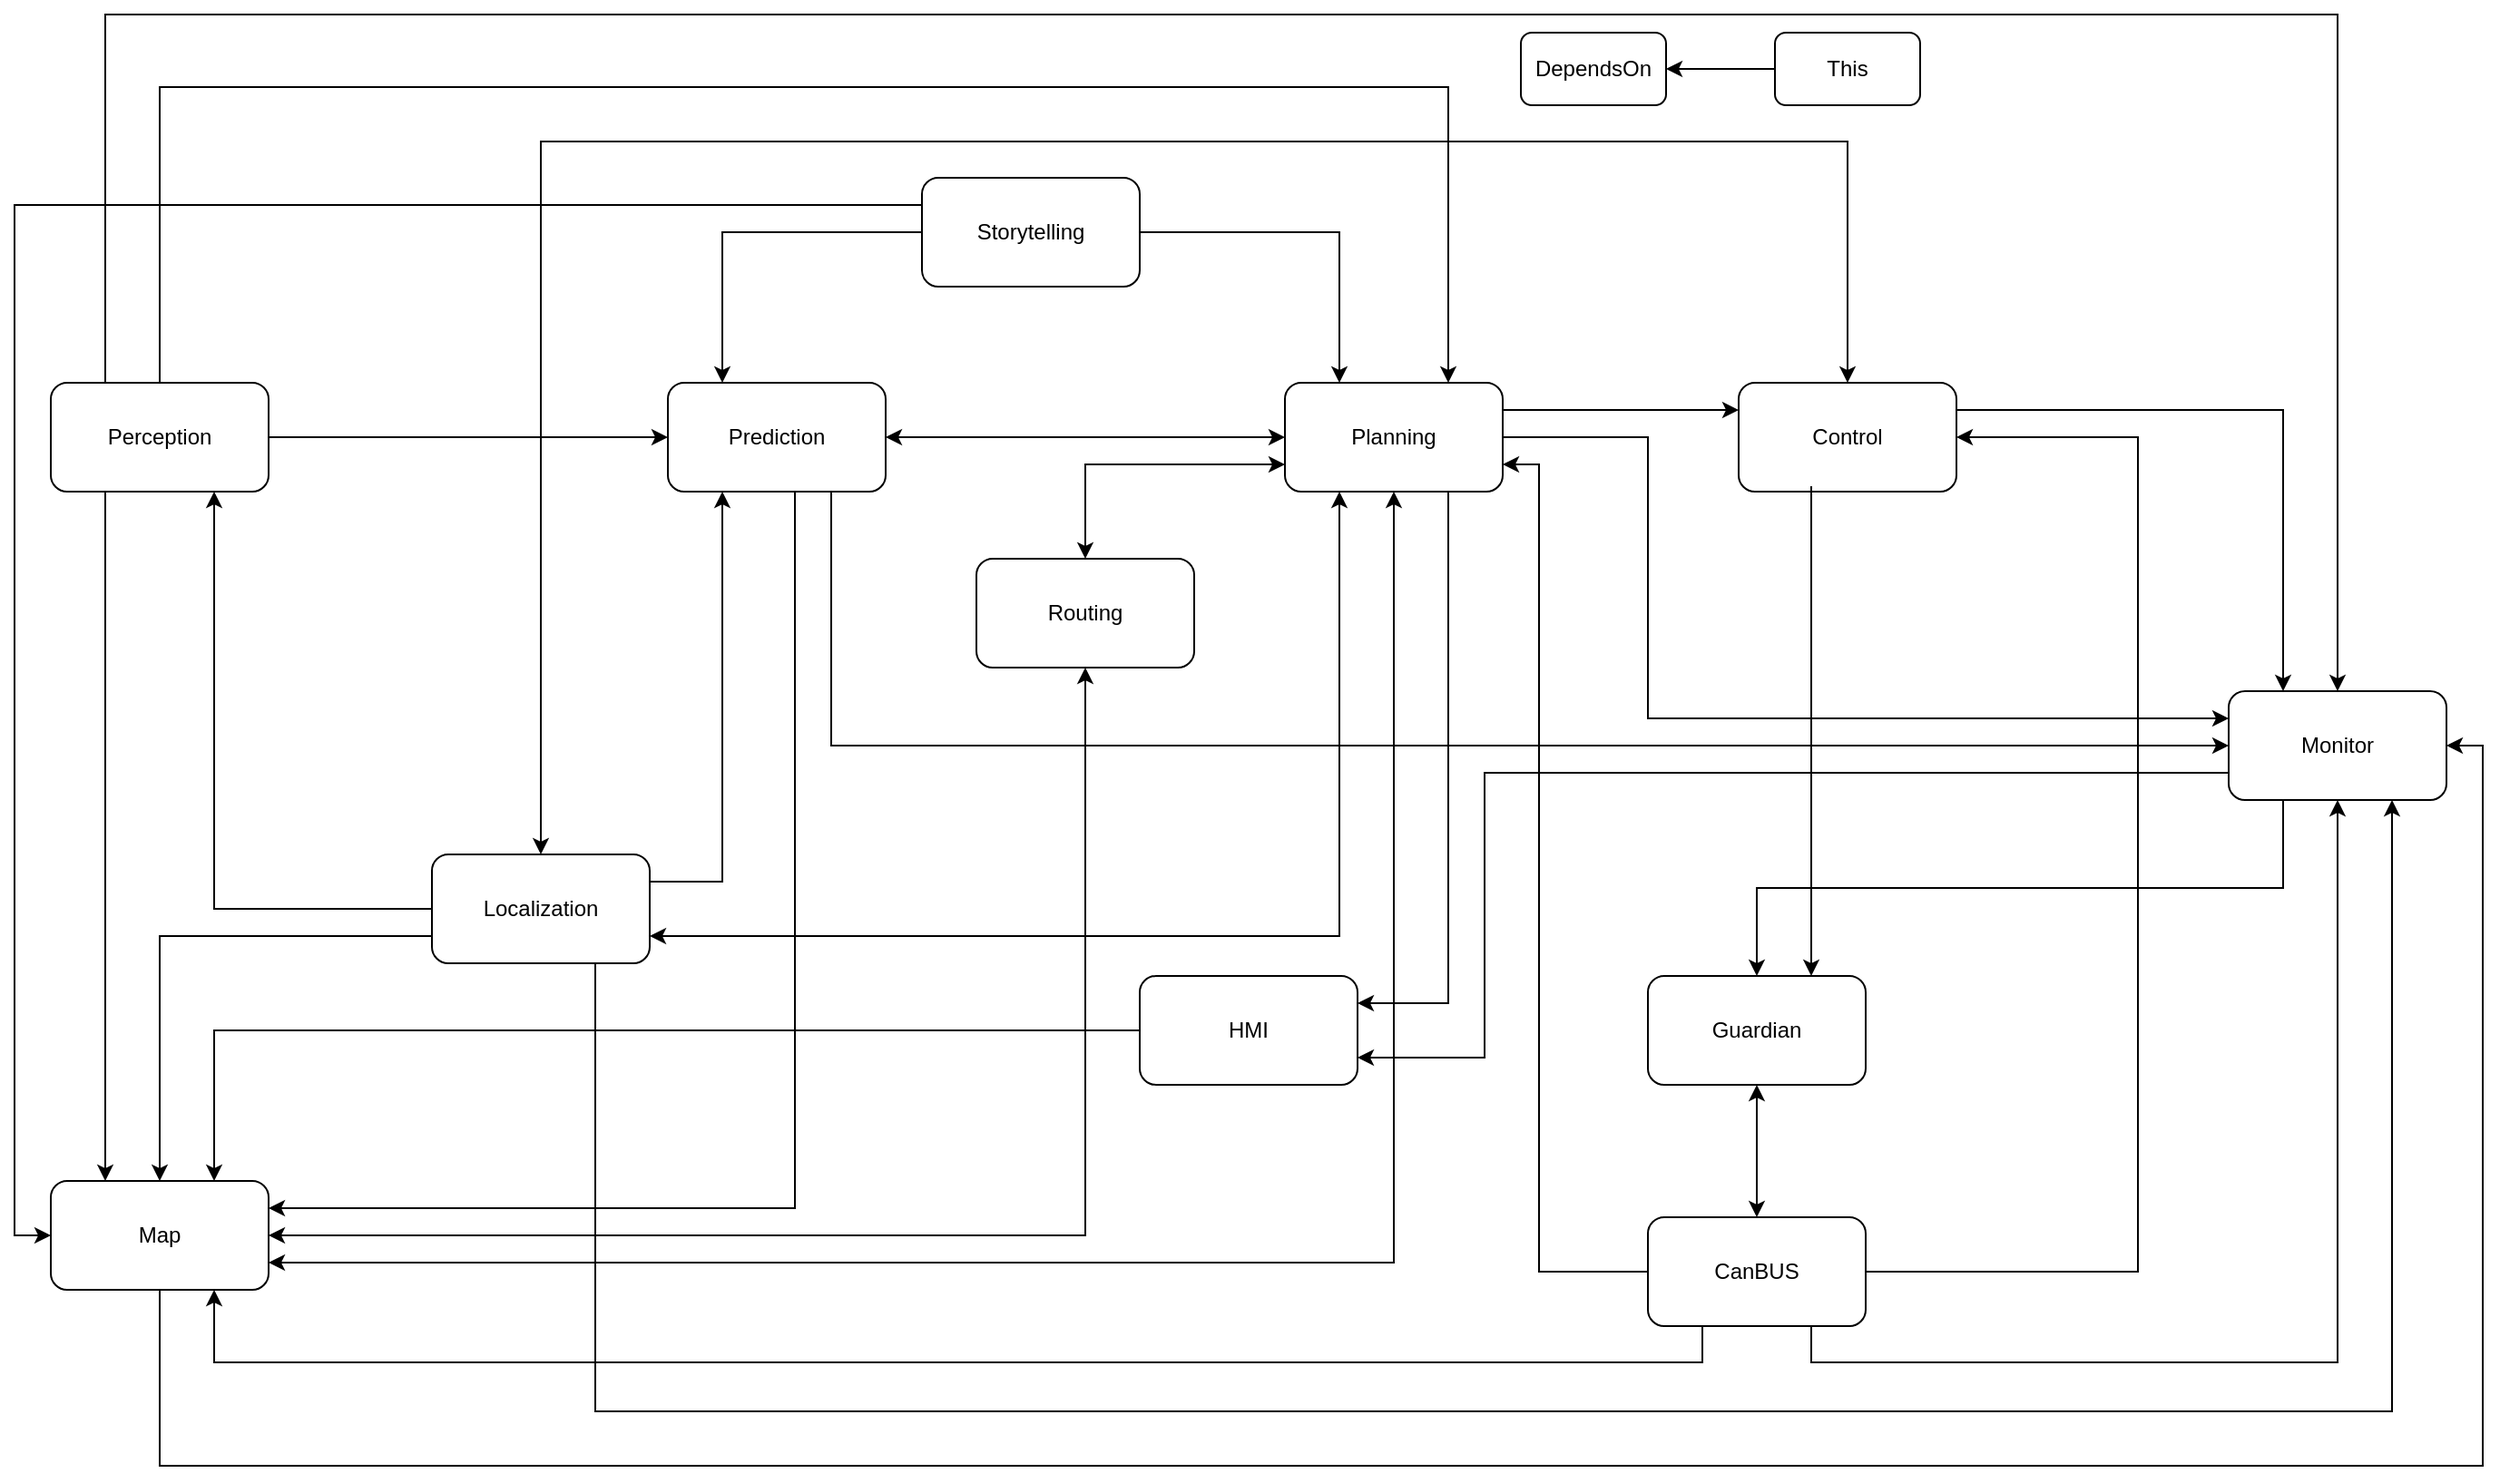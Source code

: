<mxfile version="17.1.3" type="github">
  <diagram id="q5uySfuGyyFAdlzgSxIf" name="Page-1">
    <mxGraphModel dx="1678" dy="902" grid="1" gridSize="10" guides="1" tooltips="1" connect="1" arrows="1" fold="1" page="1" pageScale="1" pageWidth="850" pageHeight="1100" math="0" shadow="0">
      <root>
        <mxCell id="0" />
        <mxCell id="1" parent="0" />
        <mxCell id="7judBJOATlKyl89qZomi-54" style="edgeStyle=orthogonalEdgeStyle;rounded=0;orthogonalLoop=1;jettySize=auto;html=1;exitX=0;exitY=0.5;exitDx=0;exitDy=0;entryX=0.75;entryY=1;entryDx=0;entryDy=0;" parent="1" source="7judBJOATlKyl89qZomi-2" target="7judBJOATlKyl89qZomi-1" edge="1">
          <mxGeometry relative="1" as="geometry">
            <Array as="points">
              <mxPoint x="200" y="513" />
            </Array>
          </mxGeometry>
        </mxCell>
        <mxCell id="7judBJOATlKyl89qZomi-1" value="Perception" style="rounded=1;whiteSpace=wrap;html=1;" parent="1" vertex="1">
          <mxGeometry x="110" y="223" width="120" height="60" as="geometry" />
        </mxCell>
        <mxCell id="7judBJOATlKyl89qZomi-2" value="Localization" style="rounded=1;whiteSpace=wrap;html=1;" parent="1" vertex="1">
          <mxGeometry x="320" y="483" width="120" height="60" as="geometry" />
        </mxCell>
        <mxCell id="7judBJOATlKyl89qZomi-7" style="edgeStyle=orthogonalEdgeStyle;rounded=0;orthogonalLoop=1;jettySize=auto;html=1;exitX=0;exitY=0.5;exitDx=0;exitDy=0;" parent="1" source="7judBJOATlKyl89qZomi-6" target="7judBJOATlKyl89qZomi-4" edge="1">
          <mxGeometry relative="1" as="geometry" />
        </mxCell>
        <mxCell id="7judBJOATlKyl89qZomi-4" value="DependsOn" style="rounded=1;whiteSpace=wrap;html=1;" parent="1" vertex="1">
          <mxGeometry x="920" y="30" width="80" height="40" as="geometry" />
        </mxCell>
        <mxCell id="7judBJOATlKyl89qZomi-6" value="This" style="rounded=1;whiteSpace=wrap;html=1;" parent="1" vertex="1">
          <mxGeometry x="1060" y="30" width="80" height="40" as="geometry" />
        </mxCell>
        <mxCell id="7judBJOATlKyl89qZomi-10" style="edgeStyle=orthogonalEdgeStyle;rounded=0;orthogonalLoop=1;jettySize=auto;html=1;entryX=0;entryY=0.5;entryDx=0;entryDy=0;exitX=1;exitY=0.5;exitDx=0;exitDy=0;" parent="1" source="7judBJOATlKyl89qZomi-1" target="7judBJOATlKyl89qZomi-8" edge="1">
          <mxGeometry relative="1" as="geometry" />
        </mxCell>
        <mxCell id="7judBJOATlKyl89qZomi-14" style="edgeStyle=orthogonalEdgeStyle;rounded=0;orthogonalLoop=1;jettySize=auto;html=1;entryX=0.25;entryY=0;entryDx=0;entryDy=0;" parent="1" source="7judBJOATlKyl89qZomi-12" target="7judBJOATlKyl89qZomi-8" edge="1">
          <mxGeometry relative="1" as="geometry">
            <Array as="points">
              <mxPoint x="480" y="140" />
              <mxPoint x="480" y="140" />
            </Array>
          </mxGeometry>
        </mxCell>
        <mxCell id="7judBJOATlKyl89qZomi-15" style="edgeStyle=orthogonalEdgeStyle;rounded=0;orthogonalLoop=1;jettySize=auto;html=1;exitX=1;exitY=0.25;exitDx=0;exitDy=0;entryX=0.25;entryY=1;entryDx=0;entryDy=0;" parent="1" source="7judBJOATlKyl89qZomi-2" target="7judBJOATlKyl89qZomi-8" edge="1">
          <mxGeometry relative="1" as="geometry">
            <Array as="points">
              <mxPoint x="480" y="498" />
            </Array>
          </mxGeometry>
        </mxCell>
        <mxCell id="7judBJOATlKyl89qZomi-17" style="edgeStyle=orthogonalEdgeStyle;rounded=0;orthogonalLoop=1;jettySize=auto;html=1;exitX=0;exitY=0.5;exitDx=0;exitDy=0;entryX=1;entryY=0.75;entryDx=0;entryDy=0;" parent="1" source="7judBJOATlKyl89qZomi-16" target="7judBJOATlKyl89qZomi-11" edge="1">
          <mxGeometry relative="1" as="geometry">
            <Array as="points">
              <mxPoint x="930" y="713" />
              <mxPoint x="930" y="268" />
            </Array>
          </mxGeometry>
        </mxCell>
        <mxCell id="7judBJOATlKyl89qZomi-23" style="edgeStyle=orthogonalEdgeStyle;rounded=0;orthogonalLoop=1;jettySize=auto;html=1;exitX=0.5;exitY=0;exitDx=0;exitDy=0;entryX=0.75;entryY=0;entryDx=0;entryDy=0;" parent="1" source="7judBJOATlKyl89qZomi-1" target="7judBJOATlKyl89qZomi-11" edge="1">
          <mxGeometry relative="1" as="geometry">
            <Array as="points">
              <mxPoint x="170" y="60" />
              <mxPoint x="880" y="60" />
            </Array>
          </mxGeometry>
        </mxCell>
        <mxCell id="7judBJOATlKyl89qZomi-25" style="edgeStyle=orthogonalEdgeStyle;rounded=0;orthogonalLoop=1;jettySize=auto;html=1;exitX=1;exitY=0.5;exitDx=0;exitDy=0;entryX=0.25;entryY=0;entryDx=0;entryDy=0;" parent="1" source="7judBJOATlKyl89qZomi-12" target="7judBJOATlKyl89qZomi-11" edge="1">
          <mxGeometry relative="1" as="geometry" />
        </mxCell>
        <mxCell id="7-IdZ-WRil3FLbBQ27dM-9" style="edgeStyle=orthogonalEdgeStyle;rounded=0;orthogonalLoop=1;jettySize=auto;html=1;exitX=0.75;exitY=1;exitDx=0;exitDy=0;entryX=1;entryY=0.25;entryDx=0;entryDy=0;" edge="1" parent="1" source="7judBJOATlKyl89qZomi-11" target="7-IdZ-WRil3FLbBQ27dM-8">
          <mxGeometry relative="1" as="geometry" />
        </mxCell>
        <mxCell id="7-IdZ-WRil3FLbBQ27dM-11" style="edgeStyle=orthogonalEdgeStyle;rounded=0;orthogonalLoop=1;jettySize=auto;html=1;exitX=1;exitY=0.5;exitDx=0;exitDy=0;entryX=0;entryY=0.25;entryDx=0;entryDy=0;" edge="1" parent="1" source="7judBJOATlKyl89qZomi-11" target="7judBJOATlKyl89qZomi-29">
          <mxGeometry relative="1" as="geometry">
            <Array as="points">
              <mxPoint x="990" y="253" />
              <mxPoint x="990" y="408" />
            </Array>
          </mxGeometry>
        </mxCell>
        <mxCell id="7judBJOATlKyl89qZomi-11" value="Planning" style="rounded=1;whiteSpace=wrap;html=1;" parent="1" vertex="1">
          <mxGeometry x="790" y="223" width="120" height="60" as="geometry" />
        </mxCell>
        <mxCell id="7-IdZ-WRil3FLbBQ27dM-7" style="edgeStyle=orthogonalEdgeStyle;rounded=0;orthogonalLoop=1;jettySize=auto;html=1;exitX=0;exitY=0.25;exitDx=0;exitDy=0;entryX=0;entryY=0.5;entryDx=0;entryDy=0;" edge="1" parent="1" source="7judBJOATlKyl89qZomi-12" target="7judBJOATlKyl89qZomi-21">
          <mxGeometry relative="1" as="geometry" />
        </mxCell>
        <mxCell id="7judBJOATlKyl89qZomi-12" value="Storytelling" style="rounded=1;whiteSpace=wrap;html=1;" parent="1" vertex="1">
          <mxGeometry x="590" y="110" width="120" height="60" as="geometry" />
        </mxCell>
        <mxCell id="7judBJOATlKyl89qZomi-16" value="CanBUS" style="rounded=1;whiteSpace=wrap;html=1;" parent="1" vertex="1">
          <mxGeometry x="990" y="683" width="120" height="60" as="geometry" />
        </mxCell>
        <mxCell id="7judBJOATlKyl89qZomi-18" value="Routing" style="rounded=1;whiteSpace=wrap;html=1;" parent="1" vertex="1">
          <mxGeometry x="620" y="320" width="120" height="60" as="geometry" />
        </mxCell>
        <mxCell id="7judBJOATlKyl89qZomi-32" style="edgeStyle=orthogonalEdgeStyle;rounded=0;orthogonalLoop=1;jettySize=auto;html=1;exitX=0.25;exitY=1;exitDx=0;exitDy=0;entryX=0.75;entryY=1;entryDx=0;entryDy=0;" parent="1" source="7judBJOATlKyl89qZomi-16" target="7judBJOATlKyl89qZomi-21" edge="1">
          <mxGeometry relative="1" as="geometry">
            <Array as="points">
              <mxPoint x="1020" y="763" />
              <mxPoint x="200" y="763" />
            </Array>
          </mxGeometry>
        </mxCell>
        <mxCell id="7judBJOATlKyl89qZomi-33" style="edgeStyle=orthogonalEdgeStyle;rounded=0;orthogonalLoop=1;jettySize=auto;html=1;exitX=0.25;exitY=1;exitDx=0;exitDy=0;entryX=0.25;entryY=0;entryDx=0;entryDy=0;" parent="1" source="7judBJOATlKyl89qZomi-1" target="7judBJOATlKyl89qZomi-21" edge="1">
          <mxGeometry relative="1" as="geometry">
            <Array as="points" />
          </mxGeometry>
        </mxCell>
        <mxCell id="7judBJOATlKyl89qZomi-68" style="edgeStyle=orthogonalEdgeStyle;rounded=0;orthogonalLoop=1;jettySize=auto;html=1;exitX=0;exitY=0.75;exitDx=0;exitDy=0;entryX=0.5;entryY=0;entryDx=0;entryDy=0;endArrow=classic;endFill=1;strokeColor=default;" parent="1" source="7judBJOATlKyl89qZomi-2" target="7judBJOATlKyl89qZomi-21" edge="1">
          <mxGeometry relative="1" as="geometry" />
        </mxCell>
        <mxCell id="7judBJOATlKyl89qZomi-21" value="Map" style="rounded=1;whiteSpace=wrap;html=1;" parent="1" vertex="1">
          <mxGeometry x="110" y="663" width="120" height="60" as="geometry" />
        </mxCell>
        <mxCell id="7judBJOATlKyl89qZomi-30" style="edgeStyle=orthogonalEdgeStyle;rounded=0;orthogonalLoop=1;jettySize=auto;html=1;entryX=0.25;entryY=0;entryDx=0;entryDy=0;exitX=1;exitY=0.25;exitDx=0;exitDy=0;" parent="1" source="7judBJOATlKyl89qZomi-26" target="7judBJOATlKyl89qZomi-29" edge="1">
          <mxGeometry relative="1" as="geometry" />
        </mxCell>
        <mxCell id="7judBJOATlKyl89qZomi-58" style="edgeStyle=orthogonalEdgeStyle;rounded=0;orthogonalLoop=1;jettySize=auto;html=1;strokeColor=default;exitX=1;exitY=0.5;exitDx=0;exitDy=0;" parent="1" source="7judBJOATlKyl89qZomi-16" target="7judBJOATlKyl89qZomi-26" edge="1">
          <mxGeometry relative="1" as="geometry">
            <Array as="points">
              <mxPoint x="1260" y="713" />
              <mxPoint x="1260" y="253" />
            </Array>
          </mxGeometry>
        </mxCell>
        <mxCell id="7judBJOATlKyl89qZomi-66" style="edgeStyle=orthogonalEdgeStyle;rounded=0;orthogonalLoop=1;jettySize=auto;html=1;exitX=1;exitY=0.25;exitDx=0;exitDy=0;entryX=0;entryY=0.25;entryDx=0;entryDy=0;endArrow=classic;endFill=1;strokeColor=default;" parent="1" source="7judBJOATlKyl89qZomi-11" target="7judBJOATlKyl89qZomi-26" edge="1">
          <mxGeometry relative="1" as="geometry" />
        </mxCell>
        <mxCell id="7judBJOATlKyl89qZomi-26" value="Control" style="rounded=1;whiteSpace=wrap;html=1;" parent="1" vertex="1">
          <mxGeometry x="1040" y="223" width="120" height="60" as="geometry" />
        </mxCell>
        <mxCell id="7judBJOATlKyl89qZomi-41" style="edgeStyle=orthogonalEdgeStyle;rounded=0;orthogonalLoop=1;jettySize=auto;html=1;exitX=0.75;exitY=1;exitDx=0;exitDy=0;entryX=0.75;entryY=1;entryDx=0;entryDy=0;" parent="1" source="7judBJOATlKyl89qZomi-2" target="7judBJOATlKyl89qZomi-29" edge="1">
          <mxGeometry relative="1" as="geometry">
            <Array as="points">
              <mxPoint x="410" y="790" />
              <mxPoint x="1400" y="790" />
            </Array>
          </mxGeometry>
        </mxCell>
        <mxCell id="7judBJOATlKyl89qZomi-42" style="edgeStyle=orthogonalEdgeStyle;rounded=0;orthogonalLoop=1;jettySize=auto;html=1;exitX=0.5;exitY=1;exitDx=0;exitDy=0;entryX=1;entryY=0.5;entryDx=0;entryDy=0;" parent="1" source="7judBJOATlKyl89qZomi-21" target="7judBJOATlKyl89qZomi-29" edge="1">
          <mxGeometry relative="1" as="geometry">
            <Array as="points">
              <mxPoint x="170" y="820" />
              <mxPoint x="1450" y="820" />
              <mxPoint x="1450" y="423" />
            </Array>
          </mxGeometry>
        </mxCell>
        <mxCell id="7judBJOATlKyl89qZomi-43" style="edgeStyle=orthogonalEdgeStyle;rounded=0;orthogonalLoop=1;jettySize=auto;html=1;exitX=0.75;exitY=1;exitDx=0;exitDy=0;entryX=0.5;entryY=1;entryDx=0;entryDy=0;" parent="1" source="7judBJOATlKyl89qZomi-16" target="7judBJOATlKyl89qZomi-29" edge="1">
          <mxGeometry relative="1" as="geometry" />
        </mxCell>
        <mxCell id="7judBJOATlKyl89qZomi-45" style="edgeStyle=orthogonalEdgeStyle;rounded=0;orthogonalLoop=1;jettySize=auto;html=1;exitX=0.25;exitY=0;exitDx=0;exitDy=0;entryX=0.5;entryY=0;entryDx=0;entryDy=0;" parent="1" source="7judBJOATlKyl89qZomi-1" target="7judBJOATlKyl89qZomi-29" edge="1">
          <mxGeometry relative="1" as="geometry">
            <Array as="points">
              <mxPoint x="140" y="20" />
              <mxPoint x="1370" y="20" />
            </Array>
          </mxGeometry>
        </mxCell>
        <mxCell id="7judBJOATlKyl89qZomi-46" style="edgeStyle=orthogonalEdgeStyle;rounded=0;orthogonalLoop=1;jettySize=auto;html=1;exitX=0.75;exitY=1;exitDx=0;exitDy=0;entryX=0;entryY=0.5;entryDx=0;entryDy=0;" parent="1" source="7judBJOATlKyl89qZomi-8" target="7judBJOATlKyl89qZomi-29" edge="1">
          <mxGeometry relative="1" as="geometry" />
        </mxCell>
        <mxCell id="7-IdZ-WRil3FLbBQ27dM-12" style="edgeStyle=orthogonalEdgeStyle;rounded=0;orthogonalLoop=1;jettySize=auto;html=1;exitX=0;exitY=0.75;exitDx=0;exitDy=0;entryX=1;entryY=0.75;entryDx=0;entryDy=0;" edge="1" parent="1" source="7judBJOATlKyl89qZomi-29" target="7-IdZ-WRil3FLbBQ27dM-8">
          <mxGeometry relative="1" as="geometry">
            <Array as="points">
              <mxPoint x="900" y="438" />
              <mxPoint x="900" y="595" />
            </Array>
          </mxGeometry>
        </mxCell>
        <mxCell id="7judBJOATlKyl89qZomi-29" value="Monitor" style="rounded=1;whiteSpace=wrap;html=1;" parent="1" vertex="1">
          <mxGeometry x="1310" y="393" width="120" height="60" as="geometry" />
        </mxCell>
        <mxCell id="7judBJOATlKyl89qZomi-36" style="edgeStyle=orthogonalEdgeStyle;rounded=0;orthogonalLoop=1;jettySize=auto;html=1;entryX=0.75;entryY=0;entryDx=0;entryDy=0;" parent="1" target="7judBJOATlKyl89qZomi-35" edge="1">
          <mxGeometry relative="1" as="geometry">
            <Array as="points">
              <mxPoint x="1080" y="410" />
              <mxPoint x="1080" y="410" />
            </Array>
            <mxPoint x="1080" y="280" as="sourcePoint" />
          </mxGeometry>
        </mxCell>
        <mxCell id="7judBJOATlKyl89qZomi-37" style="edgeStyle=orthogonalEdgeStyle;rounded=0;orthogonalLoop=1;jettySize=auto;html=1;exitX=0.25;exitY=1;exitDx=0;exitDy=0;" parent="1" source="7judBJOATlKyl89qZomi-29" target="7judBJOATlKyl89qZomi-35" edge="1">
          <mxGeometry relative="1" as="geometry" />
        </mxCell>
        <mxCell id="7-IdZ-WRil3FLbBQ27dM-1" style="edgeStyle=orthogonalEdgeStyle;rounded=0;orthogonalLoop=1;jettySize=auto;html=1;entryX=1;entryY=0.25;entryDx=0;entryDy=0;" edge="1" parent="1" source="7judBJOATlKyl89qZomi-8" target="7judBJOATlKyl89qZomi-21">
          <mxGeometry relative="1" as="geometry">
            <Array as="points">
              <mxPoint x="520" y="678" />
            </Array>
          </mxGeometry>
        </mxCell>
        <mxCell id="7judBJOATlKyl89qZomi-8" value="Prediction" style="rounded=1;whiteSpace=wrap;html=1;" parent="1" vertex="1">
          <mxGeometry x="450" y="223" width="120" height="60" as="geometry" />
        </mxCell>
        <mxCell id="7judBJOATlKyl89qZomi-35" value="Guardian" style="rounded=1;whiteSpace=wrap;html=1;" parent="1" vertex="1">
          <mxGeometry x="990" y="550" width="120" height="60" as="geometry" />
        </mxCell>
        <mxCell id="7judBJOATlKyl89qZomi-62" value="" style="endArrow=classic;startArrow=classic;html=1;rounded=0;strokeColor=default;exitX=0;exitY=0.5;exitDx=0;exitDy=0;entryX=1;entryY=0.5;entryDx=0;entryDy=0;" parent="1" source="7judBJOATlKyl89qZomi-11" target="7judBJOATlKyl89qZomi-8" edge="1">
          <mxGeometry width="50" height="50" relative="1" as="geometry">
            <mxPoint x="640" y="210" as="sourcePoint" />
            <mxPoint x="590" y="260" as="targetPoint" />
          </mxGeometry>
        </mxCell>
        <mxCell id="7judBJOATlKyl89qZomi-63" value="" style="endArrow=classic;startArrow=classic;html=1;rounded=0;strokeColor=default;exitX=0;exitY=0.75;exitDx=0;exitDy=0;entryX=0.5;entryY=0;entryDx=0;entryDy=0;edgeStyle=orthogonalEdgeStyle;" parent="1" source="7judBJOATlKyl89qZomi-11" target="7judBJOATlKyl89qZomi-18" edge="1">
          <mxGeometry width="50" height="50" relative="1" as="geometry">
            <mxPoint x="760" y="263" as="sourcePoint" />
            <mxPoint x="580" y="263" as="targetPoint" />
          </mxGeometry>
        </mxCell>
        <mxCell id="7judBJOATlKyl89qZomi-67" value="" style="endArrow=classic;startArrow=classic;html=1;rounded=0;strokeColor=default;exitX=0.5;exitY=0;exitDx=0;exitDy=0;entryX=0.5;entryY=1;entryDx=0;entryDy=0;" parent="1" source="7judBJOATlKyl89qZomi-16" target="7judBJOATlKyl89qZomi-35" edge="1">
          <mxGeometry width="50" height="50" relative="1" as="geometry">
            <mxPoint x="1290" y="640" as="sourcePoint" />
            <mxPoint x="1070" y="640" as="targetPoint" />
          </mxGeometry>
        </mxCell>
        <mxCell id="7-IdZ-WRil3FLbBQ27dM-2" value="" style="endArrow=classic;startArrow=classic;html=1;rounded=0;strokeColor=default;exitX=0.25;exitY=1;exitDx=0;exitDy=0;entryX=1;entryY=0.75;entryDx=0;entryDy=0;edgeStyle=orthogonalEdgeStyle;" edge="1" parent="1" source="7judBJOATlKyl89qZomi-11" target="7judBJOATlKyl89qZomi-2">
          <mxGeometry width="50" height="50" relative="1" as="geometry">
            <mxPoint x="720.0" y="491" as="sourcePoint" />
            <mxPoint x="610" y="543" as="targetPoint" />
          </mxGeometry>
        </mxCell>
        <mxCell id="7-IdZ-WRil3FLbBQ27dM-3" value="" style="endArrow=classic;startArrow=classic;html=1;rounded=0;strokeColor=default;exitX=0.5;exitY=1;exitDx=0;exitDy=0;entryX=1;entryY=0.75;entryDx=0;entryDy=0;edgeStyle=orthogonalEdgeStyle;" edge="1" parent="1" source="7judBJOATlKyl89qZomi-11" target="7judBJOATlKyl89qZomi-21">
          <mxGeometry width="50" height="50" relative="1" as="geometry">
            <mxPoint x="900.0" y="510" as="sourcePoint" />
            <mxPoint x="520" y="755" as="targetPoint" />
          </mxGeometry>
        </mxCell>
        <mxCell id="7-IdZ-WRil3FLbBQ27dM-4" value="" style="endArrow=classic;startArrow=classic;html=1;rounded=0;strokeColor=default;exitX=0.5;exitY=0;exitDx=0;exitDy=0;entryX=0.5;entryY=0;entryDx=0;entryDy=0;edgeStyle=orthogonalEdgeStyle;" edge="1" parent="1" source="7judBJOATlKyl89qZomi-26" target="7judBJOATlKyl89qZomi-2">
          <mxGeometry width="50" height="50" relative="1" as="geometry">
            <mxPoint x="830.0" y="293" as="sourcePoint" />
            <mxPoint x="450" y="538" as="targetPoint" />
            <Array as="points">
              <mxPoint x="1100" y="90" />
              <mxPoint x="380" y="90" />
            </Array>
          </mxGeometry>
        </mxCell>
        <mxCell id="7-IdZ-WRil3FLbBQ27dM-5" value="" style="endArrow=classic;startArrow=classic;html=1;rounded=0;strokeColor=default;exitX=0.5;exitY=1;exitDx=0;exitDy=0;entryX=1;entryY=0.5;entryDx=0;entryDy=0;edgeStyle=orthogonalEdgeStyle;" edge="1" parent="1" source="7judBJOATlKyl89qZomi-18" target="7judBJOATlKyl89qZomi-21">
          <mxGeometry width="50" height="50" relative="1" as="geometry">
            <mxPoint x="830.0" y="293" as="sourcePoint" />
            <mxPoint x="450" y="538" as="targetPoint" />
            <Array as="points">
              <mxPoint x="680" y="693" />
            </Array>
          </mxGeometry>
        </mxCell>
        <mxCell id="7-IdZ-WRil3FLbBQ27dM-10" style="edgeStyle=orthogonalEdgeStyle;rounded=0;orthogonalLoop=1;jettySize=auto;html=1;exitX=0;exitY=0.5;exitDx=0;exitDy=0;entryX=0.75;entryY=0;entryDx=0;entryDy=0;" edge="1" parent="1" source="7-IdZ-WRil3FLbBQ27dM-8" target="7judBJOATlKyl89qZomi-21">
          <mxGeometry relative="1" as="geometry" />
        </mxCell>
        <mxCell id="7-IdZ-WRil3FLbBQ27dM-8" value="HMI" style="rounded=1;whiteSpace=wrap;html=1;" vertex="1" parent="1">
          <mxGeometry x="710" y="550" width="120" height="60" as="geometry" />
        </mxCell>
      </root>
    </mxGraphModel>
  </diagram>
</mxfile>

